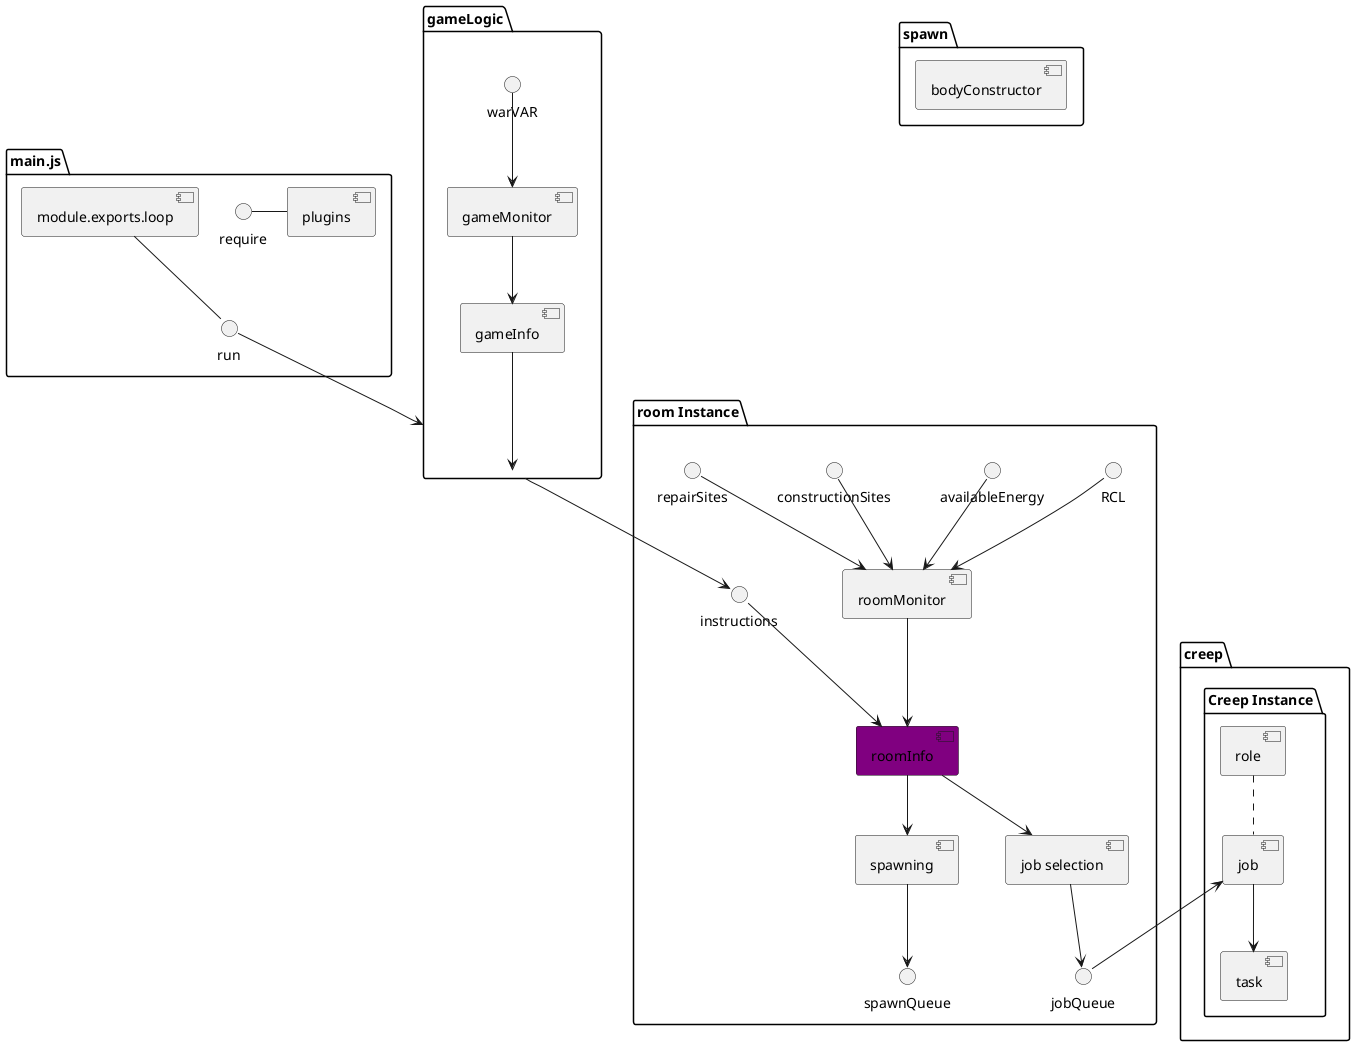 @startuml

package "main.js" {

[module.exports.loop] -- run
require - [plugins]
}

package "gameLogic" {
run --> [gameLogic]
warVAR --> [gameMonitor]
[gameMonitor] --> [gameInfo]
[gameInfo] --> gameLogic

}

package "room Instance" {
[roomInfo]  #Purple

[gameLogic] --> instructions
instructions --> [roomInfo]

RCL --> [roomMonitor]
availableEnergy --> [roomMonitor]
constructionSites --> [roomMonitor]
repairSites --> [roomMonitor]
[roomMonitor] --> [roomInfo]

roomInfo --> [spawning]
[spawning] --> spawnQueue
roomInfo --> [job selection]
[job selection] --> jobQueue

}


package "creep" {

package "Creep Instance" {
[role] .. [job]
[job] <-- jobQueue
[job] --> [task]
}
}
package "spawn" {
[bodyConstructor]
}

@enduml